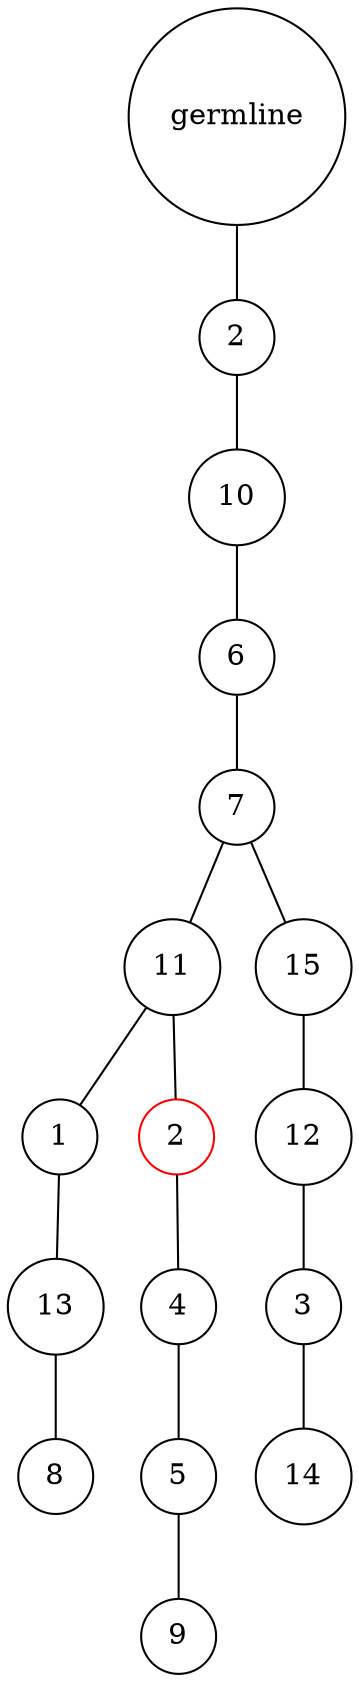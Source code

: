 graph {
	rankdir=UD;
	splines=line;
	node [shape=circle]
	"0x7fa7e01a2220" [label="germline"];
	"0x7fa7e01a2250" [label="2"];
	"0x7fa7e01a2220" -- "0x7fa7e01a2250" ;
	"0x7fa7e01a2280" [label="10"];
	"0x7fa7e01a2250" -- "0x7fa7e01a2280" ;
	"0x7fa7e01a22b0" [label="6"];
	"0x7fa7e01a2280" -- "0x7fa7e01a22b0" ;
	"0x7fa7e01a22e0" [label="7"];
	"0x7fa7e01a22b0" -- "0x7fa7e01a22e0" ;
	"0x7fa7e01a2310" [label="11"];
	"0x7fa7e01a22e0" -- "0x7fa7e01a2310" ;
	"0x7fa7e01a2340" [label="1"];
	"0x7fa7e01a2310" -- "0x7fa7e01a2340" ;
	"0x7fa7e01a2370" [label="13"];
	"0x7fa7e01a2340" -- "0x7fa7e01a2370" ;
	"0x7fa7e01a23a0" [label="8"];
	"0x7fa7e01a2370" -- "0x7fa7e01a23a0" ;
	"0x7fa7e01a23d0" [label="2",color="red"];
	"0x7fa7e01a2310" -- "0x7fa7e01a23d0" ;
	"0x7fa7e01a2400" [label="4"];
	"0x7fa7e01a23d0" -- "0x7fa7e01a2400" ;
	"0x7fa7e01a2430" [label="5"];
	"0x7fa7e01a2400" -- "0x7fa7e01a2430" ;
	"0x7fa7e01a2460" [label="9"];
	"0x7fa7e01a2430" -- "0x7fa7e01a2460" ;
	"0x7fa7e01a2490" [label="15"];
	"0x7fa7e01a22e0" -- "0x7fa7e01a2490" ;
	"0x7fa7e01a24c0" [label="12"];
	"0x7fa7e01a2490" -- "0x7fa7e01a24c0" ;
	"0x7fa7e01a24f0" [label="3"];
	"0x7fa7e01a24c0" -- "0x7fa7e01a24f0" ;
	"0x7fa7e01a2520" [label="14"];
	"0x7fa7e01a24f0" -- "0x7fa7e01a2520" ;
}
